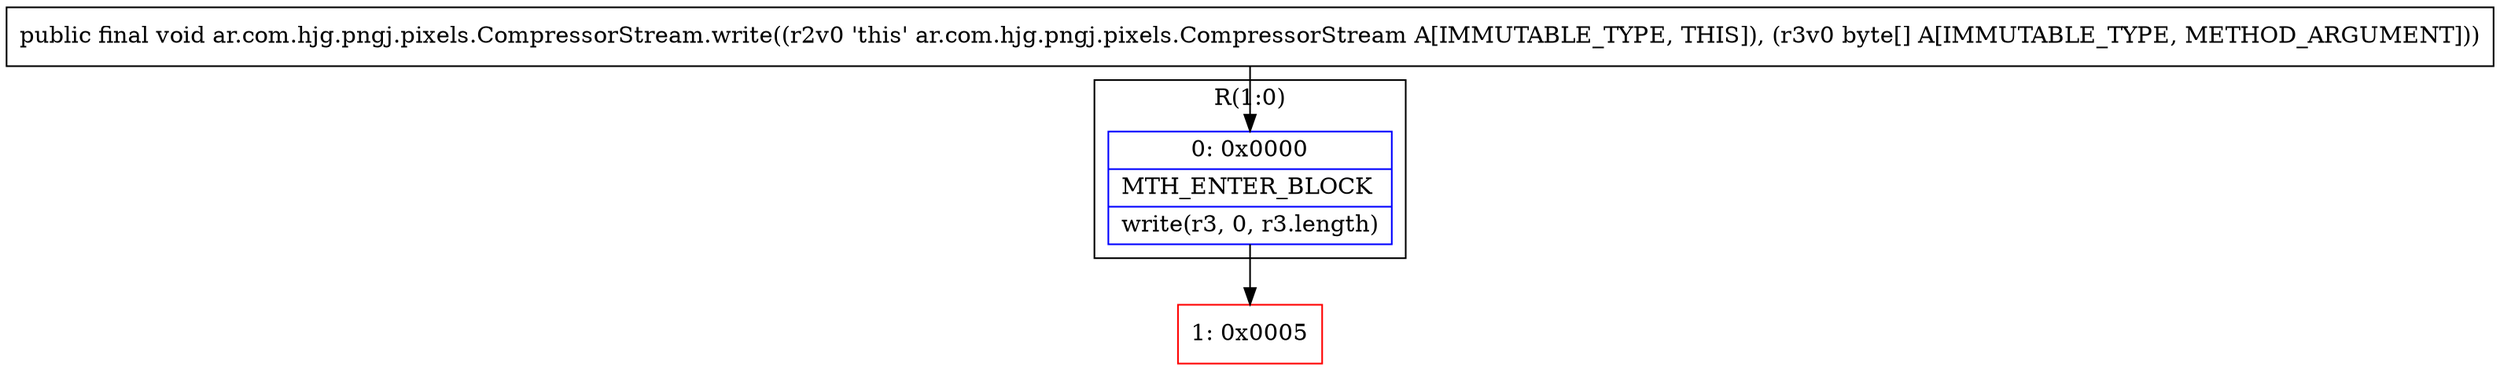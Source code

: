 digraph "CFG forar.com.hjg.pngj.pixels.CompressorStream.write([B)V" {
subgraph cluster_Region_702311382 {
label = "R(1:0)";
node [shape=record,color=blue];
Node_0 [shape=record,label="{0\:\ 0x0000|MTH_ENTER_BLOCK\l|write(r3, 0, r3.length)\l}"];
}
Node_1 [shape=record,color=red,label="{1\:\ 0x0005}"];
MethodNode[shape=record,label="{public final void ar.com.hjg.pngj.pixels.CompressorStream.write((r2v0 'this' ar.com.hjg.pngj.pixels.CompressorStream A[IMMUTABLE_TYPE, THIS]), (r3v0 byte[] A[IMMUTABLE_TYPE, METHOD_ARGUMENT])) }"];
MethodNode -> Node_0;
Node_0 -> Node_1;
}

